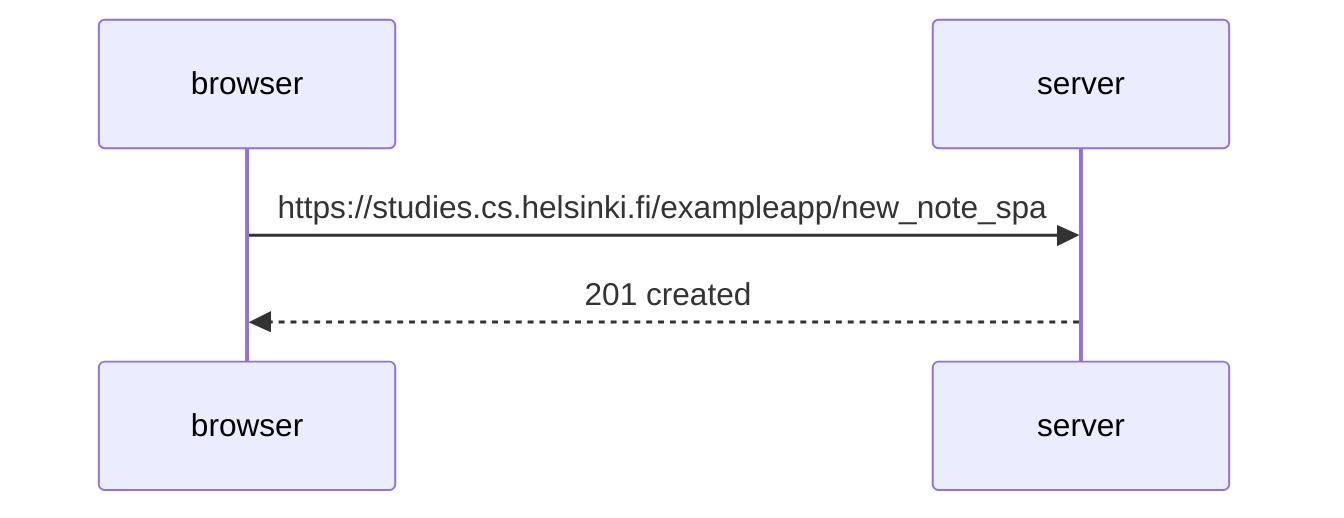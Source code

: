 sequenceDiagram
    participant browser
    participant server

    browser->>server: https://studies.cs.helsinki.fi/exampleapp/new_note_spa
    
    server-->>browser: 201 created